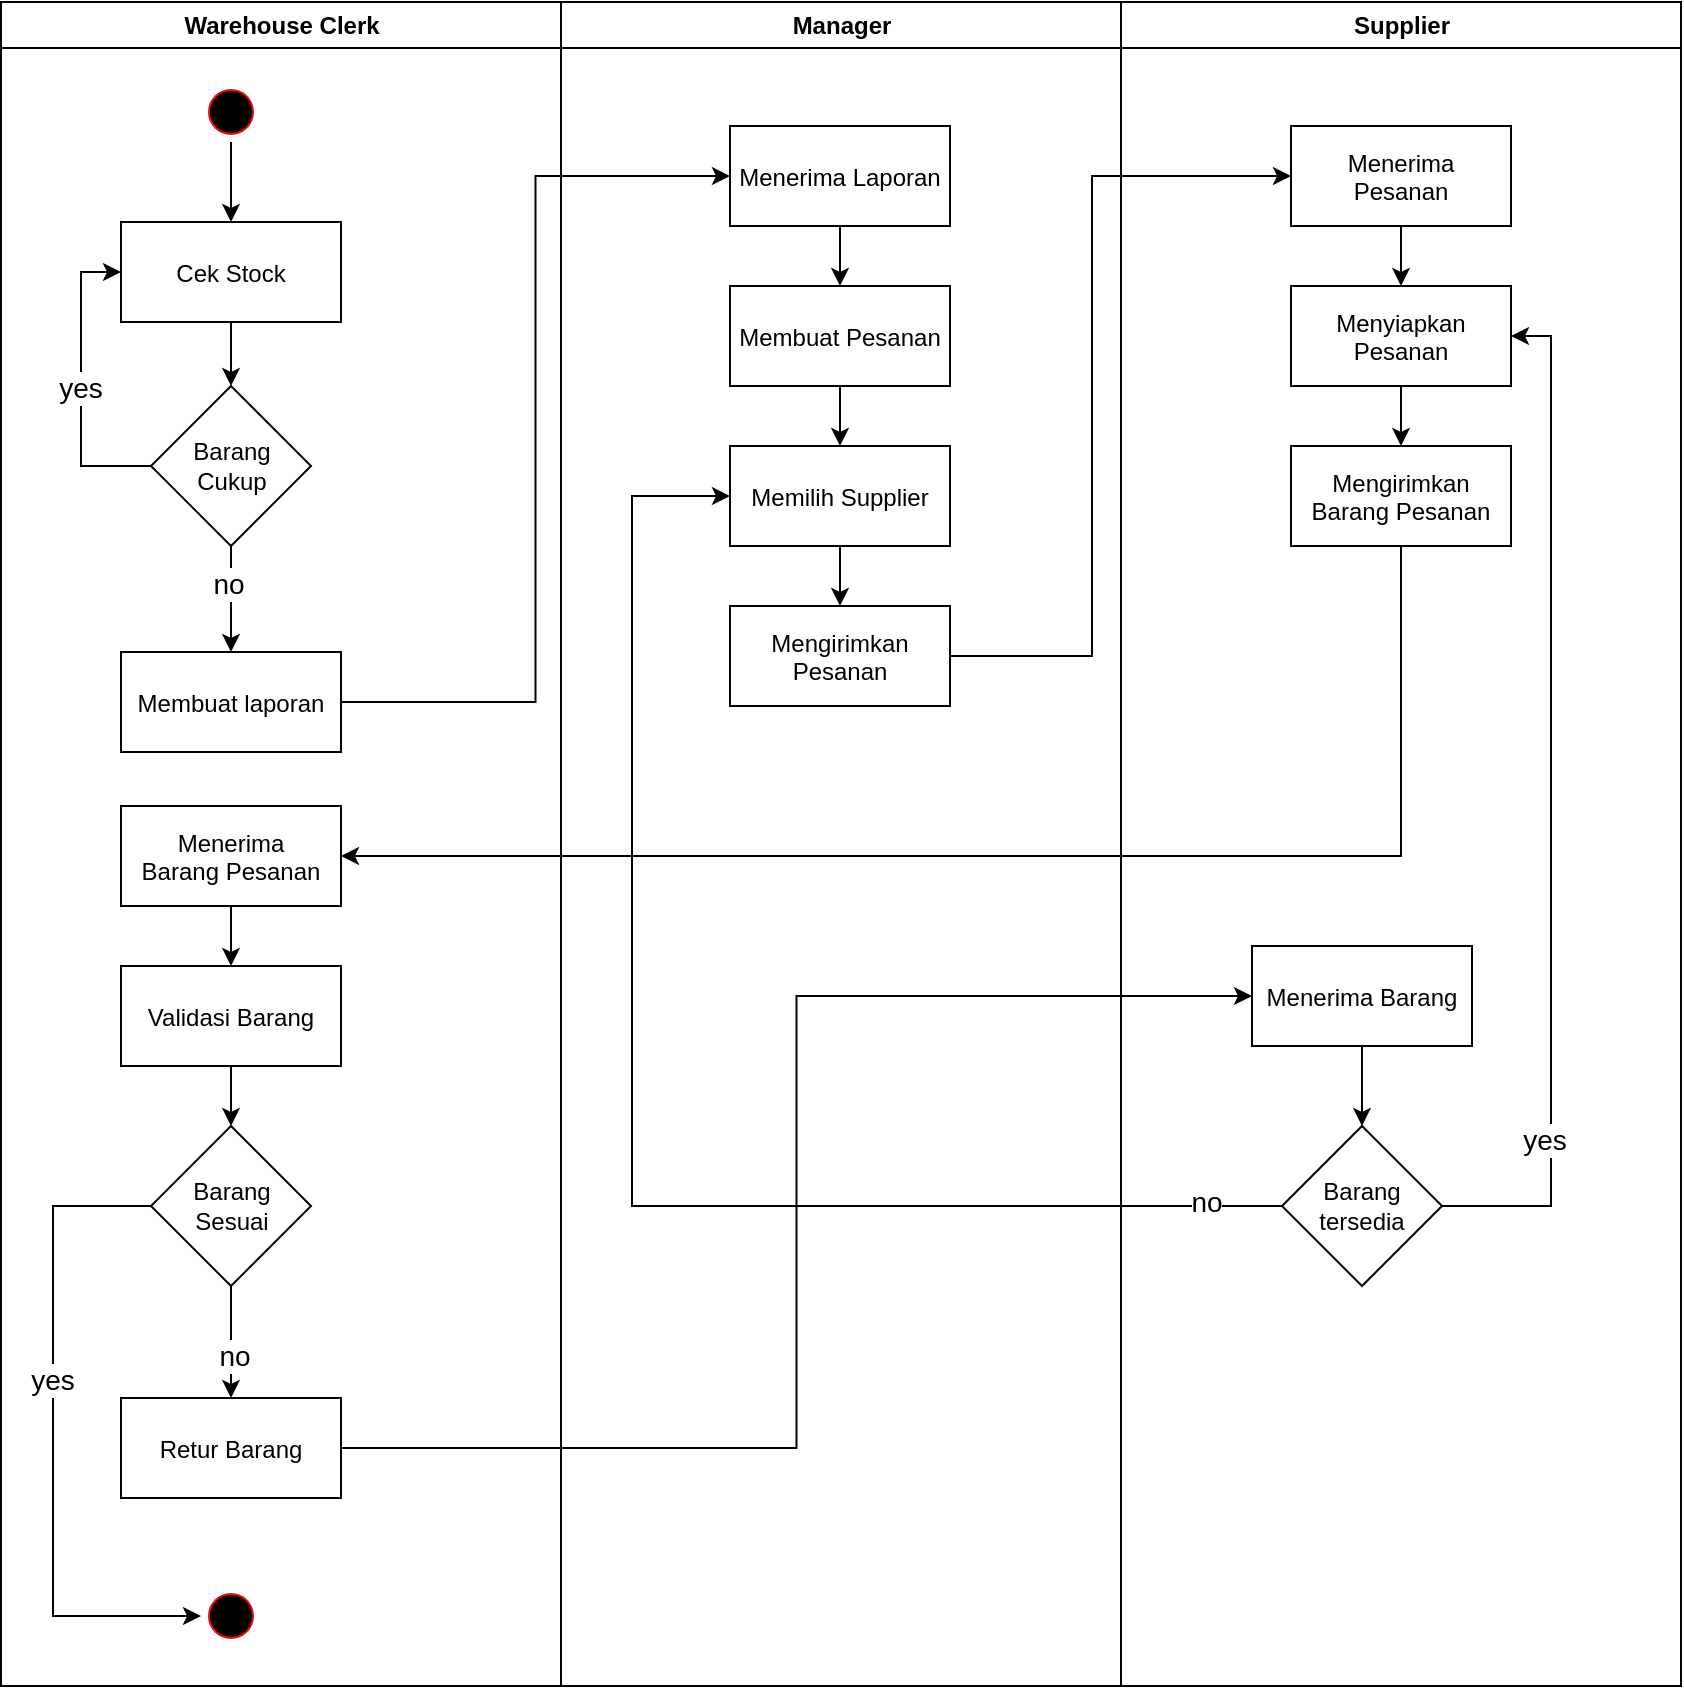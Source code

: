 <mxfile version="14.5.4" type="device"><diagram name="Page-1" id="e7e014a7-5840-1c2e-5031-d8a46d1fe8dd"><mxGraphModel dx="1532" dy="704" grid="1" gridSize="10" guides="1" tooltips="1" connect="1" arrows="1" fold="1" page="1" pageScale="1" pageWidth="1169" pageHeight="826" background="#ffffff" math="0" shadow="0"><root><mxCell id="0"/><mxCell id="1" parent="0"/><mxCell id="2" value="Warehouse Clerk" style="swimlane;whiteSpace=wrap" parent="1" vertex="1"><mxGeometry x="164.5" y="128" width="280" height="842" as="geometry"/></mxCell><mxCell id="XUAFfC0pnYxwHDV1Ucl7-48" style="edgeStyle=orthogonalEdgeStyle;rounded=0;orthogonalLoop=1;jettySize=auto;html=1;entryX=0.5;entryY=0;entryDx=0;entryDy=0;" edge="1" parent="2" source="5" target="7"><mxGeometry relative="1" as="geometry"/></mxCell><mxCell id="5" value="" style="ellipse;shape=startState;fillColor=#000000;strokeColor=#ff0000;" parent="2" vertex="1"><mxGeometry x="100" y="40" width="30" height="30" as="geometry"/></mxCell><mxCell id="XUAFfC0pnYxwHDV1Ucl7-49" style="edgeStyle=orthogonalEdgeStyle;rounded=0;orthogonalLoop=1;jettySize=auto;html=1;entryX=0.5;entryY=0;entryDx=0;entryDy=0;" edge="1" parent="2" source="7" target="XUAFfC0pnYxwHDV1Ucl7-41"><mxGeometry relative="1" as="geometry"/></mxCell><mxCell id="7" value="Cek Stock" style="" parent="2" vertex="1"><mxGeometry x="60" y="110" width="110" height="50" as="geometry"/></mxCell><mxCell id="10" value="Membuat laporan" style="" parent="2" vertex="1"><mxGeometry x="60" y="325" width="110" height="50" as="geometry"/></mxCell><mxCell id="XUAFfC0pnYxwHDV1Ucl7-46" style="edgeStyle=orthogonalEdgeStyle;rounded=0;orthogonalLoop=1;jettySize=auto;html=1;exitX=0;exitY=0.5;exitDx=0;exitDy=0;entryX=0;entryY=0.5;entryDx=0;entryDy=0;" edge="1" parent="2" source="XUAFfC0pnYxwHDV1Ucl7-41" target="7"><mxGeometry relative="1" as="geometry"><Array as="points"><mxPoint x="40" y="232"/><mxPoint x="40" y="135"/></Array></mxGeometry></mxCell><mxCell id="XUAFfC0pnYxwHDV1Ucl7-47" value="&lt;font style=&quot;font-size: 14px&quot;&gt;yes&lt;/font&gt;" style="edgeLabel;html=1;align=center;verticalAlign=middle;resizable=0;points=[];" vertex="1" connectable="0" parent="XUAFfC0pnYxwHDV1Ucl7-46"><mxGeometry x="-0.022" y="1" relative="1" as="geometry"><mxPoint as="offset"/></mxGeometry></mxCell><mxCell id="XUAFfC0pnYxwHDV1Ucl7-50" style="edgeStyle=orthogonalEdgeStyle;rounded=0;orthogonalLoop=1;jettySize=auto;html=1;entryX=0.5;entryY=0;entryDx=0;entryDy=0;" edge="1" parent="2" source="XUAFfC0pnYxwHDV1Ucl7-41" target="10"><mxGeometry relative="1" as="geometry"><Array as="points"><mxPoint x="115" y="292"/><mxPoint x="115" y="292"/></Array></mxGeometry></mxCell><mxCell id="XUAFfC0pnYxwHDV1Ucl7-51" value="&lt;font style=&quot;font-size: 14px&quot;&gt;no&lt;/font&gt;" style="edgeLabel;html=1;align=center;verticalAlign=middle;resizable=0;points=[];" vertex="1" connectable="0" parent="XUAFfC0pnYxwHDV1Ucl7-50"><mxGeometry x="-0.284" y="-2" relative="1" as="geometry"><mxPoint as="offset"/></mxGeometry></mxCell><mxCell id="XUAFfC0pnYxwHDV1Ucl7-41" value="Barang&lt;br&gt;Cukup" style="rhombus;whiteSpace=wrap;html=1;" vertex="1" parent="2"><mxGeometry x="75" y="192" width="80" height="80" as="geometry"/></mxCell><mxCell id="XUAFfC0pnYxwHDV1Ucl7-68" style="edgeStyle=orthogonalEdgeStyle;rounded=0;orthogonalLoop=1;jettySize=auto;html=1;entryX=0.5;entryY=0;entryDx=0;entryDy=0;" edge="1" parent="2" source="XUAFfC0pnYxwHDV1Ucl7-65" target="XUAFfC0pnYxwHDV1Ucl7-67"><mxGeometry relative="1" as="geometry"/></mxCell><mxCell id="XUAFfC0pnYxwHDV1Ucl7-65" value="Menerima&#10;Barang Pesanan" style="" vertex="1" parent="2"><mxGeometry x="60" y="402" width="110" height="50" as="geometry"/></mxCell><mxCell id="XUAFfC0pnYxwHDV1Ucl7-70" style="edgeStyle=orthogonalEdgeStyle;rounded=0;orthogonalLoop=1;jettySize=auto;html=1;entryX=0.5;entryY=0;entryDx=0;entryDy=0;" edge="1" parent="2" source="XUAFfC0pnYxwHDV1Ucl7-67" target="XUAFfC0pnYxwHDV1Ucl7-69"><mxGeometry relative="1" as="geometry"/></mxCell><mxCell id="XUAFfC0pnYxwHDV1Ucl7-67" value="Validasi Barang" style="" vertex="1" parent="2"><mxGeometry x="60" y="482" width="110" height="50" as="geometry"/></mxCell><mxCell id="XUAFfC0pnYxwHDV1Ucl7-79" style="edgeStyle=orthogonalEdgeStyle;rounded=0;orthogonalLoop=1;jettySize=auto;html=1;entryX=0.5;entryY=0;entryDx=0;entryDy=0;" edge="1" parent="2" source="XUAFfC0pnYxwHDV1Ucl7-69" target="XUAFfC0pnYxwHDV1Ucl7-78"><mxGeometry relative="1" as="geometry"/></mxCell><mxCell id="XUAFfC0pnYxwHDV1Ucl7-84" value="&lt;font style=&quot;font-size: 14px&quot;&gt;no&lt;/font&gt;" style="edgeLabel;html=1;align=center;verticalAlign=middle;resizable=0;points=[];" vertex="1" connectable="0" parent="XUAFfC0pnYxwHDV1Ucl7-79"><mxGeometry x="0.245" y="1" relative="1" as="geometry"><mxPoint as="offset"/></mxGeometry></mxCell><mxCell id="XUAFfC0pnYxwHDV1Ucl7-69" value="Barang&lt;br&gt;Sesuai" style="rhombus;whiteSpace=wrap;html=1;" vertex="1" parent="2"><mxGeometry x="75" y="562" width="80" height="80" as="geometry"/></mxCell><mxCell id="XUAFfC0pnYxwHDV1Ucl7-73" value="" style="ellipse;shape=startState;fillColor=#000000;strokeColor=#ff0000;" vertex="1" parent="2"><mxGeometry x="100" y="792" width="30" height="30" as="geometry"/></mxCell><mxCell id="XUAFfC0pnYxwHDV1Ucl7-78" value="Retur Barang" style="" vertex="1" parent="2"><mxGeometry x="60" y="698" width="110" height="50" as="geometry"/></mxCell><mxCell id="XUAFfC0pnYxwHDV1Ucl7-85" style="edgeStyle=orthogonalEdgeStyle;rounded=0;orthogonalLoop=1;jettySize=auto;html=1;entryX=0;entryY=0.5;entryDx=0;entryDy=0;" edge="1" parent="2" source="XUAFfC0pnYxwHDV1Ucl7-69" target="XUAFfC0pnYxwHDV1Ucl7-73"><mxGeometry relative="1" as="geometry"><mxPoint x="25.5" y="812" as="targetPoint"/><Array as="points"><mxPoint x="26" y="602"/><mxPoint x="26" y="807"/></Array></mxGeometry></mxCell><mxCell id="XUAFfC0pnYxwHDV1Ucl7-86" value="&lt;font style=&quot;font-size: 14px&quot;&gt;yes&lt;/font&gt;" style="edgeLabel;html=1;align=center;verticalAlign=middle;resizable=0;points=[];" vertex="1" connectable="0" parent="XUAFfC0pnYxwHDV1Ucl7-85"><mxGeometry x="-0.175" y="-1" relative="1" as="geometry"><mxPoint as="offset"/></mxGeometry></mxCell><mxCell id="3" value="Manager" style="swimlane;whiteSpace=wrap;startSize=23;" parent="1" vertex="1"><mxGeometry x="444.5" y="128" width="280" height="842" as="geometry"/></mxCell><mxCell id="XUAFfC0pnYxwHDV1Ucl7-54" style="edgeStyle=orthogonalEdgeStyle;rounded=0;orthogonalLoop=1;jettySize=auto;html=1;entryX=0.5;entryY=0;entryDx=0;entryDy=0;" edge="1" parent="3" source="18" target="XUAFfC0pnYxwHDV1Ucl7-53"><mxGeometry relative="1" as="geometry"/></mxCell><mxCell id="18" value="Menerima Laporan" style="" parent="3" vertex="1"><mxGeometry x="84.5" y="62" width="110" height="50" as="geometry"/></mxCell><mxCell id="XUAFfC0pnYxwHDV1Ucl7-56" style="edgeStyle=orthogonalEdgeStyle;rounded=0;orthogonalLoop=1;jettySize=auto;html=1;entryX=0.5;entryY=0;entryDx=0;entryDy=0;" edge="1" parent="3" source="XUAFfC0pnYxwHDV1Ucl7-53" target="XUAFfC0pnYxwHDV1Ucl7-55"><mxGeometry relative="1" as="geometry"/></mxCell><mxCell id="XUAFfC0pnYxwHDV1Ucl7-53" value="Membuat Pesanan" style="" vertex="1" parent="3"><mxGeometry x="84.5" y="142" width="110" height="50" as="geometry"/></mxCell><mxCell id="XUAFfC0pnYxwHDV1Ucl7-58" style="edgeStyle=orthogonalEdgeStyle;rounded=0;orthogonalLoop=1;jettySize=auto;html=1;entryX=0.5;entryY=0;entryDx=0;entryDy=0;" edge="1" parent="3" source="XUAFfC0pnYxwHDV1Ucl7-55" target="XUAFfC0pnYxwHDV1Ucl7-57"><mxGeometry relative="1" as="geometry"/></mxCell><mxCell id="XUAFfC0pnYxwHDV1Ucl7-55" value="Memilih Supplier" style="" vertex="1" parent="3"><mxGeometry x="84.5" y="222" width="110" height="50" as="geometry"/></mxCell><mxCell id="XUAFfC0pnYxwHDV1Ucl7-57" value="Mengirimkan&#10;Pesanan" style="" vertex="1" parent="3"><mxGeometry x="84.5" y="302" width="110" height="50" as="geometry"/></mxCell><mxCell id="4" value="Supplier" style="swimlane;whiteSpace=wrap;startSize=23;" parent="1" vertex="1"><mxGeometry x="724.5" y="128" width="280" height="842" as="geometry"/></mxCell><mxCell id="XUAFfC0pnYxwHDV1Ucl7-62" style="edgeStyle=orthogonalEdgeStyle;rounded=0;orthogonalLoop=1;jettySize=auto;html=1;entryX=0.5;entryY=0;entryDx=0;entryDy=0;" edge="1" parent="4" source="XUAFfC0pnYxwHDV1Ucl7-59" target="XUAFfC0pnYxwHDV1Ucl7-61"><mxGeometry relative="1" as="geometry"/></mxCell><mxCell id="XUAFfC0pnYxwHDV1Ucl7-59" value="Menerima&#10;Pesanan" style="" vertex="1" parent="4"><mxGeometry x="85" y="62" width="110" height="50" as="geometry"/></mxCell><mxCell id="XUAFfC0pnYxwHDV1Ucl7-64" style="edgeStyle=orthogonalEdgeStyle;rounded=0;orthogonalLoop=1;jettySize=auto;html=1;entryX=0.5;entryY=0;entryDx=0;entryDy=0;" edge="1" parent="4" source="XUAFfC0pnYxwHDV1Ucl7-61" target="XUAFfC0pnYxwHDV1Ucl7-63"><mxGeometry relative="1" as="geometry"/></mxCell><mxCell id="XUAFfC0pnYxwHDV1Ucl7-61" value="Menyiapkan&#10;Pesanan" style="" vertex="1" parent="4"><mxGeometry x="85" y="142" width="110" height="50" as="geometry"/></mxCell><mxCell id="XUAFfC0pnYxwHDV1Ucl7-63" value="Mengirimkan&#10;Barang Pesanan" style="" vertex="1" parent="4"><mxGeometry x="85" y="222" width="110" height="50" as="geometry"/></mxCell><mxCell id="XUAFfC0pnYxwHDV1Ucl7-89" style="edgeStyle=orthogonalEdgeStyle;rounded=0;orthogonalLoop=1;jettySize=auto;html=1;entryX=0.5;entryY=0;entryDx=0;entryDy=0;" edge="1" parent="4" source="XUAFfC0pnYxwHDV1Ucl7-80" target="XUAFfC0pnYxwHDV1Ucl7-88"><mxGeometry relative="1" as="geometry"/></mxCell><mxCell id="XUAFfC0pnYxwHDV1Ucl7-80" value="Menerima Barang" style="" vertex="1" parent="4"><mxGeometry x="65.5" y="472" width="110" height="50" as="geometry"/></mxCell><mxCell id="XUAFfC0pnYxwHDV1Ucl7-91" style="edgeStyle=orthogonalEdgeStyle;rounded=0;orthogonalLoop=1;jettySize=auto;html=1;entryX=1;entryY=0.5;entryDx=0;entryDy=0;" edge="1" parent="4" source="XUAFfC0pnYxwHDV1Ucl7-88" target="XUAFfC0pnYxwHDV1Ucl7-61"><mxGeometry relative="1" as="geometry"><Array as="points"><mxPoint x="215" y="602"/><mxPoint x="215" y="167"/></Array></mxGeometry></mxCell><mxCell id="XUAFfC0pnYxwHDV1Ucl7-92" value="&lt;font style=&quot;font-size: 14px&quot;&gt;yes&lt;/font&gt;" style="edgeLabel;html=1;align=center;verticalAlign=middle;resizable=0;points=[];" vertex="1" connectable="0" parent="XUAFfC0pnYxwHDV1Ucl7-91"><mxGeometry x="-0.657" y="4" relative="1" as="geometry"><mxPoint as="offset"/></mxGeometry></mxCell><mxCell id="XUAFfC0pnYxwHDV1Ucl7-88" value="Barang&lt;br&gt;tersedia" style="rhombus;whiteSpace=wrap;html=1;" vertex="1" parent="4"><mxGeometry x="80.5" y="562" width="80" height="80" as="geometry"/></mxCell><mxCell id="XUAFfC0pnYxwHDV1Ucl7-52" style="edgeStyle=orthogonalEdgeStyle;rounded=0;orthogonalLoop=1;jettySize=auto;html=1;entryX=0;entryY=0.5;entryDx=0;entryDy=0;" edge="1" parent="1" source="10" target="18"><mxGeometry relative="1" as="geometry"/></mxCell><mxCell id="XUAFfC0pnYxwHDV1Ucl7-60" style="edgeStyle=orthogonalEdgeStyle;rounded=0;orthogonalLoop=1;jettySize=auto;html=1;entryX=0;entryY=0.5;entryDx=0;entryDy=0;" edge="1" parent="1" source="XUAFfC0pnYxwHDV1Ucl7-57" target="XUAFfC0pnYxwHDV1Ucl7-59"><mxGeometry relative="1" as="geometry"><Array as="points"><mxPoint x="710" y="455"/><mxPoint x="710" y="215"/></Array></mxGeometry></mxCell><mxCell id="XUAFfC0pnYxwHDV1Ucl7-66" style="edgeStyle=orthogonalEdgeStyle;rounded=0;orthogonalLoop=1;jettySize=auto;html=1;entryX=1;entryY=0.5;entryDx=0;entryDy=0;" edge="1" parent="1" source="XUAFfC0pnYxwHDV1Ucl7-63" target="XUAFfC0pnYxwHDV1Ucl7-65"><mxGeometry relative="1" as="geometry"><Array as="points"><mxPoint x="865" y="555"/></Array></mxGeometry></mxCell><mxCell id="XUAFfC0pnYxwHDV1Ucl7-81" style="edgeStyle=orthogonalEdgeStyle;rounded=0;orthogonalLoop=1;jettySize=auto;html=1;entryX=0;entryY=0.5;entryDx=0;entryDy=0;" edge="1" parent="1" source="XUAFfC0pnYxwHDV1Ucl7-78" target="XUAFfC0pnYxwHDV1Ucl7-80"><mxGeometry relative="1" as="geometry"/></mxCell><mxCell id="XUAFfC0pnYxwHDV1Ucl7-94" style="edgeStyle=orthogonalEdgeStyle;rounded=0;orthogonalLoop=1;jettySize=auto;html=1;entryX=0;entryY=0.5;entryDx=0;entryDy=0;" edge="1" parent="1" source="XUAFfC0pnYxwHDV1Ucl7-88" target="XUAFfC0pnYxwHDV1Ucl7-55"><mxGeometry relative="1" as="geometry"><mxPoint x="500" y="375" as="targetPoint"/><Array as="points"><mxPoint x="480" y="730"/><mxPoint x="480" y="375"/></Array></mxGeometry></mxCell><mxCell id="XUAFfC0pnYxwHDV1Ucl7-95" value="&lt;font style=&quot;font-size: 14px&quot;&gt;no&lt;/font&gt;" style="edgeLabel;html=1;align=center;verticalAlign=middle;resizable=0;points=[];" vertex="1" connectable="0" parent="XUAFfC0pnYxwHDV1Ucl7-94"><mxGeometry x="-0.896" y="-2" relative="1" as="geometry"><mxPoint as="offset"/></mxGeometry></mxCell></root></mxGraphModel></diagram></mxfile>